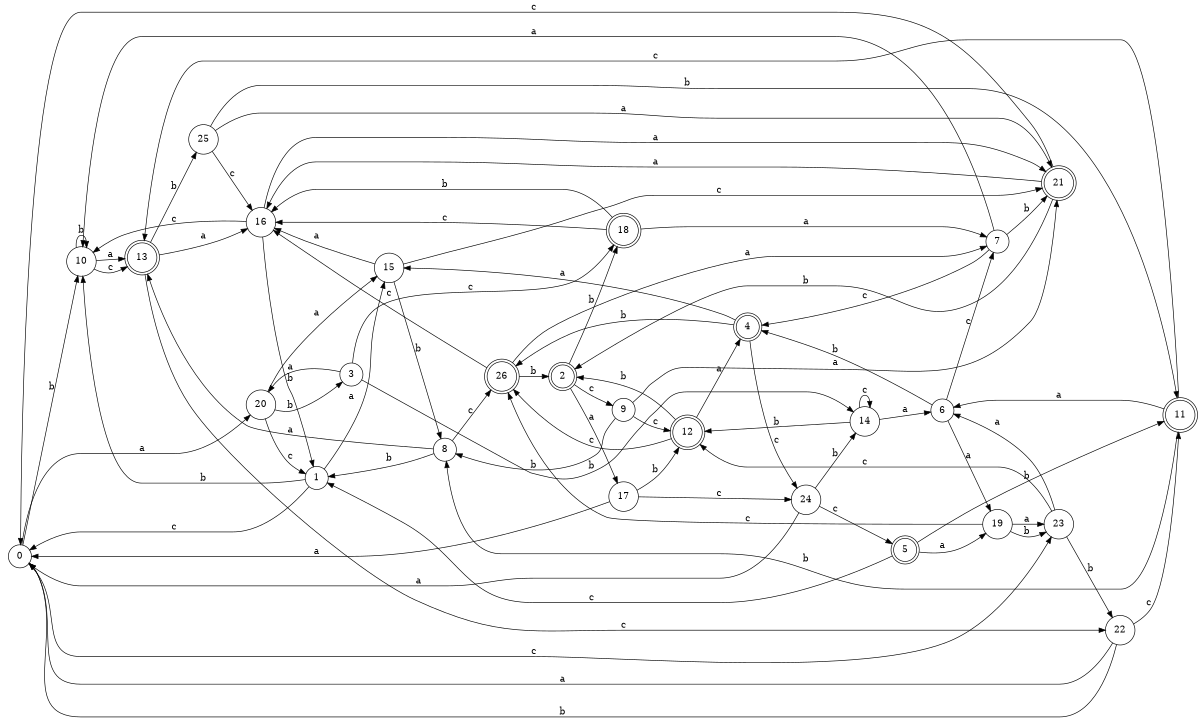 digraph n22_6 {
__start0 [label="" shape="none"];

rankdir=LR;
size="8,5";

s0 [style="filled", color="black", fillcolor="white" shape="circle", label="0"];
s1 [style="filled", color="black", fillcolor="white" shape="circle", label="1"];
s2 [style="rounded,filled", color="black", fillcolor="white" shape="doublecircle", label="2"];
s3 [style="filled", color="black", fillcolor="white" shape="circle", label="3"];
s4 [style="rounded,filled", color="black", fillcolor="white" shape="doublecircle", label="4"];
s5 [style="rounded,filled", color="black", fillcolor="white" shape="doublecircle", label="5"];
s6 [style="filled", color="black", fillcolor="white" shape="circle", label="6"];
s7 [style="filled", color="black", fillcolor="white" shape="circle", label="7"];
s8 [style="filled", color="black", fillcolor="white" shape="circle", label="8"];
s9 [style="filled", color="black", fillcolor="white" shape="circle", label="9"];
s10 [style="filled", color="black", fillcolor="white" shape="circle", label="10"];
s11 [style="rounded,filled", color="black", fillcolor="white" shape="doublecircle", label="11"];
s12 [style="rounded,filled", color="black", fillcolor="white" shape="doublecircle", label="12"];
s13 [style="rounded,filled", color="black", fillcolor="white" shape="doublecircle", label="13"];
s14 [style="filled", color="black", fillcolor="white" shape="circle", label="14"];
s15 [style="filled", color="black", fillcolor="white" shape="circle", label="15"];
s16 [style="filled", color="black", fillcolor="white" shape="circle", label="16"];
s17 [style="filled", color="black", fillcolor="white" shape="circle", label="17"];
s18 [style="rounded,filled", color="black", fillcolor="white" shape="doublecircle", label="18"];
s19 [style="filled", color="black", fillcolor="white" shape="circle", label="19"];
s20 [style="filled", color="black", fillcolor="white" shape="circle", label="20"];
s21 [style="rounded,filled", color="black", fillcolor="white" shape="doublecircle", label="21"];
s22 [style="filled", color="black", fillcolor="white" shape="circle", label="22"];
s23 [style="filled", color="black", fillcolor="white" shape="circle", label="23"];
s24 [style="filled", color="black", fillcolor="white" shape="circle", label="24"];
s25 [style="filled", color="black", fillcolor="white" shape="circle", label="25"];
s26 [style="rounded,filled", color="black", fillcolor="white" shape="doublecircle", label="26"];
s0 -> s20 [label="a"];
s0 -> s10 [label="b"];
s0 -> s23 [label="c"];
s1 -> s15 [label="a"];
s1 -> s10 [label="b"];
s1 -> s0 [label="c"];
s2 -> s17 [label="a"];
s2 -> s18 [label="b"];
s2 -> s9 [label="c"];
s3 -> s20 [label="a"];
s3 -> s14 [label="b"];
s3 -> s18 [label="c"];
s4 -> s15 [label="a"];
s4 -> s26 [label="b"];
s4 -> s24 [label="c"];
s5 -> s19 [label="a"];
s5 -> s11 [label="b"];
s5 -> s1 [label="c"];
s6 -> s19 [label="a"];
s6 -> s4 [label="b"];
s6 -> s7 [label="c"];
s7 -> s10 [label="a"];
s7 -> s21 [label="b"];
s7 -> s4 [label="c"];
s8 -> s13 [label="a"];
s8 -> s1 [label="b"];
s8 -> s26 [label="c"];
s9 -> s21 [label="a"];
s9 -> s8 [label="b"];
s9 -> s12 [label="c"];
s10 -> s13 [label="a"];
s10 -> s10 [label="b"];
s10 -> s13 [label="c"];
s11 -> s6 [label="a"];
s11 -> s8 [label="b"];
s11 -> s13 [label="c"];
s12 -> s4 [label="a"];
s12 -> s2 [label="b"];
s12 -> s26 [label="c"];
s13 -> s16 [label="a"];
s13 -> s25 [label="b"];
s13 -> s22 [label="c"];
s14 -> s6 [label="a"];
s14 -> s12 [label="b"];
s14 -> s14 [label="c"];
s15 -> s16 [label="a"];
s15 -> s8 [label="b"];
s15 -> s21 [label="c"];
s16 -> s21 [label="a"];
s16 -> s1 [label="b"];
s16 -> s10 [label="c"];
s17 -> s0 [label="a"];
s17 -> s12 [label="b"];
s17 -> s24 [label="c"];
s18 -> s7 [label="a"];
s18 -> s16 [label="b"];
s18 -> s16 [label="c"];
s19 -> s23 [label="a"];
s19 -> s23 [label="b"];
s19 -> s26 [label="c"];
s20 -> s15 [label="a"];
s20 -> s3 [label="b"];
s20 -> s1 [label="c"];
s21 -> s16 [label="a"];
s21 -> s2 [label="b"];
s21 -> s0 [label="c"];
s22 -> s0 [label="a"];
s22 -> s0 [label="b"];
s22 -> s11 [label="c"];
s23 -> s6 [label="a"];
s23 -> s22 [label="b"];
s23 -> s12 [label="c"];
s24 -> s0 [label="a"];
s24 -> s14 [label="b"];
s24 -> s5 [label="c"];
s25 -> s21 [label="a"];
s25 -> s11 [label="b"];
s25 -> s16 [label="c"];
s26 -> s7 [label="a"];
s26 -> s2 [label="b"];
s26 -> s16 [label="c"];

}